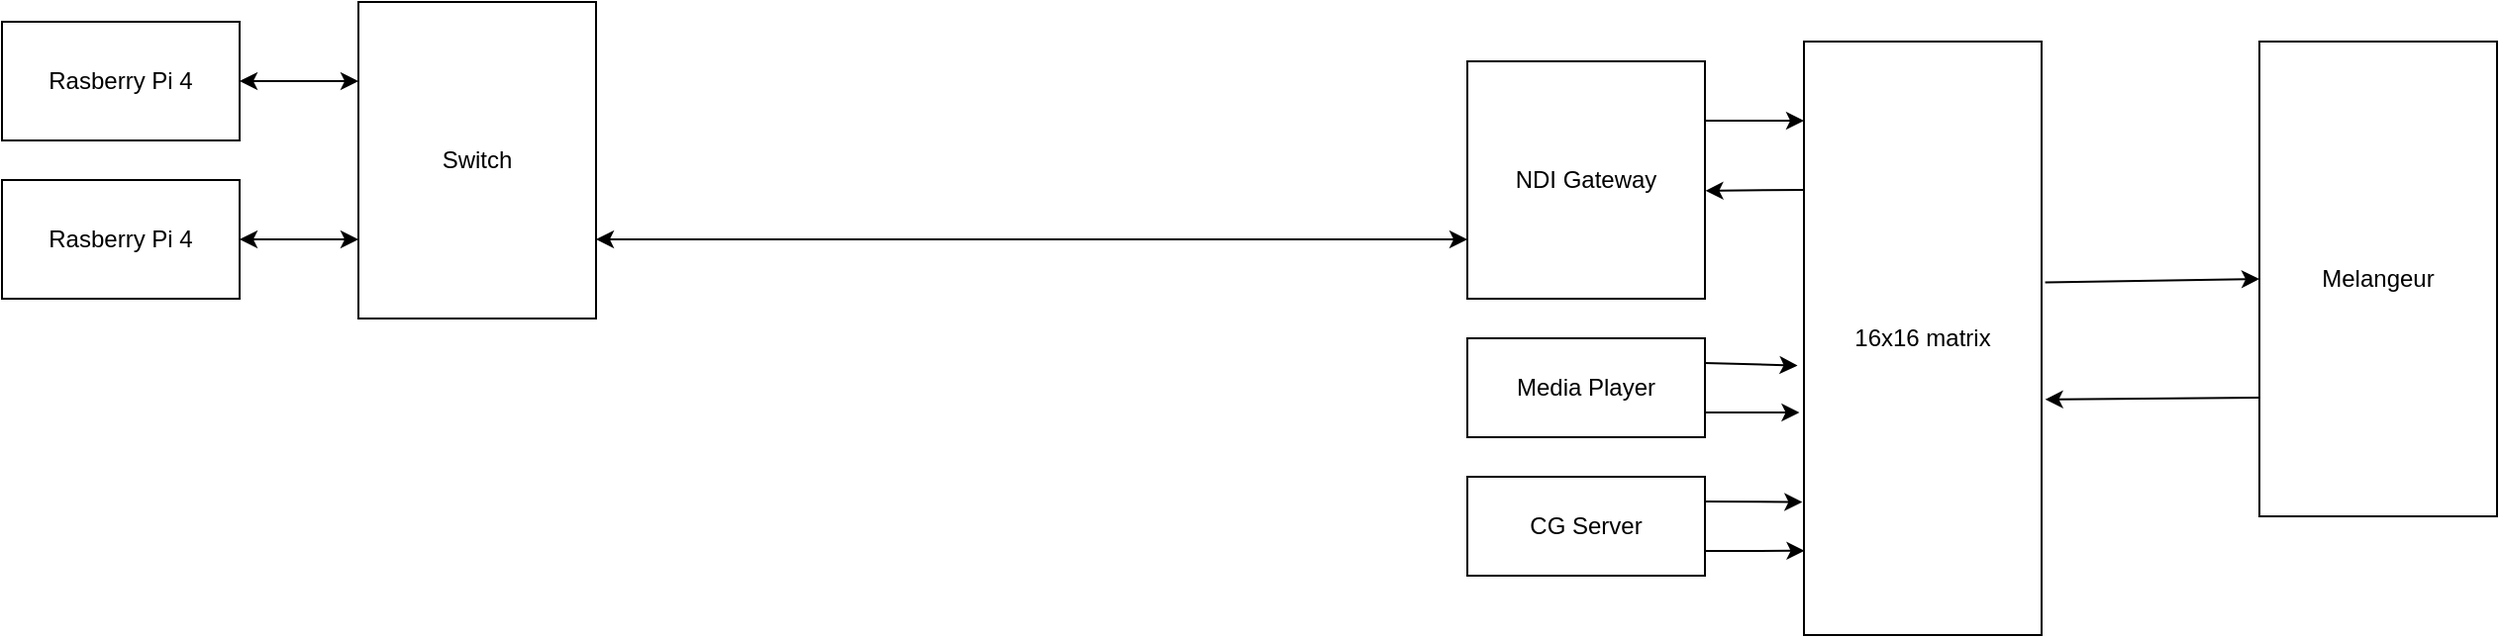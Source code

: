 <mxfile version="22.0.8" type="github">
  <diagram name="Page-1" id="huXib3_UpxiIcokg_2-L">
    <mxGraphModel dx="1500" dy="797" grid="1" gridSize="10" guides="1" tooltips="1" connect="1" arrows="1" fold="1" page="1" pageScale="1" pageWidth="1654" pageHeight="1169" math="0" shadow="0">
      <root>
        <mxCell id="0" />
        <mxCell id="1" parent="0" />
        <mxCell id="A3nxTUrVnWNC7ZoqORWL-1" value="NDI Gateway" style="rounded=0;whiteSpace=wrap;html=1;" vertex="1" parent="1">
          <mxGeometry x="860" y="340" width="120" height="120" as="geometry" />
        </mxCell>
        <mxCell id="A3nxTUrVnWNC7ZoqORWL-2" value="Switch" style="rounded=0;whiteSpace=wrap;html=1;" vertex="1" parent="1">
          <mxGeometry x="300" y="310" width="120" height="160" as="geometry" />
        </mxCell>
        <mxCell id="A3nxTUrVnWNC7ZoqORWL-3" value="Rasberry Pi 4" style="rounded=0;whiteSpace=wrap;html=1;" vertex="1" parent="1">
          <mxGeometry x="120" y="400" width="120" height="60" as="geometry" />
        </mxCell>
        <mxCell id="A3nxTUrVnWNC7ZoqORWL-4" value="Rasberry Pi 4" style="rounded=0;whiteSpace=wrap;html=1;" vertex="1" parent="1">
          <mxGeometry x="120" y="320" width="120" height="60" as="geometry" />
        </mxCell>
        <mxCell id="A3nxTUrVnWNC7ZoqORWL-5" value="" style="endArrow=classic;startArrow=classic;html=1;rounded=0;exitX=1;exitY=0.5;exitDx=0;exitDy=0;entryX=0;entryY=0.75;entryDx=0;entryDy=0;" edge="1" parent="1" source="A3nxTUrVnWNC7ZoqORWL-3" target="A3nxTUrVnWNC7ZoqORWL-2">
          <mxGeometry width="50" height="50" relative="1" as="geometry">
            <mxPoint x="430" y="570" as="sourcePoint" />
            <mxPoint x="480" y="520" as="targetPoint" />
          </mxGeometry>
        </mxCell>
        <mxCell id="A3nxTUrVnWNC7ZoqORWL-7" value="" style="endArrow=classic;startArrow=classic;html=1;rounded=0;exitX=1;exitY=0.5;exitDx=0;exitDy=0;entryX=0;entryY=0.25;entryDx=0;entryDy=0;" edge="1" parent="1" source="A3nxTUrVnWNC7ZoqORWL-4" target="A3nxTUrVnWNC7ZoqORWL-2">
          <mxGeometry width="50" height="50" relative="1" as="geometry">
            <mxPoint x="430" y="570" as="sourcePoint" />
            <mxPoint x="480" y="520" as="targetPoint" />
          </mxGeometry>
        </mxCell>
        <mxCell id="A3nxTUrVnWNC7ZoqORWL-8" value="" style="endArrow=classic;startArrow=classic;html=1;rounded=0;exitX=1;exitY=0.75;exitDx=0;exitDy=0;entryX=0;entryY=0.75;entryDx=0;entryDy=0;" edge="1" parent="1" source="A3nxTUrVnWNC7ZoqORWL-2" target="A3nxTUrVnWNC7ZoqORWL-1">
          <mxGeometry width="50" height="50" relative="1" as="geometry">
            <mxPoint x="800" y="570" as="sourcePoint" />
            <mxPoint x="850" y="520" as="targetPoint" />
          </mxGeometry>
        </mxCell>
        <mxCell id="A3nxTUrVnWNC7ZoqORWL-9" value="Melangeur" style="rounded=0;whiteSpace=wrap;html=1;" vertex="1" parent="1">
          <mxGeometry x="1260" y="330" width="120" height="240" as="geometry" />
        </mxCell>
        <mxCell id="A3nxTUrVnWNC7ZoqORWL-12" value="16x16 matrix" style="rounded=0;whiteSpace=wrap;html=1;" vertex="1" parent="1">
          <mxGeometry x="1030" y="330" width="120" height="300" as="geometry" />
        </mxCell>
        <mxCell id="A3nxTUrVnWNC7ZoqORWL-13" value="" style="endArrow=classic;html=1;rounded=0;exitX=1;exitY=0.25;exitDx=0;exitDy=0;" edge="1" parent="1" source="A3nxTUrVnWNC7ZoqORWL-1">
          <mxGeometry width="50" height="50" relative="1" as="geometry">
            <mxPoint x="920" y="620" as="sourcePoint" />
            <mxPoint x="1030" y="370" as="targetPoint" />
          </mxGeometry>
        </mxCell>
        <mxCell id="A3nxTUrVnWNC7ZoqORWL-14" value="" style="endArrow=classic;html=1;rounded=0;exitX=0;exitY=0.25;exitDx=0;exitDy=0;entryX=1.002;entryY=0.545;entryDx=0;entryDy=0;entryPerimeter=0;" edge="1" parent="1" source="A3nxTUrVnWNC7ZoqORWL-12" target="A3nxTUrVnWNC7ZoqORWL-1">
          <mxGeometry width="50" height="50" relative="1" as="geometry">
            <mxPoint x="940" y="480" as="sourcePoint" />
            <mxPoint x="990" y="430" as="targetPoint" />
          </mxGeometry>
        </mxCell>
        <mxCell id="A3nxTUrVnWNC7ZoqORWL-15" value="" style="endArrow=classic;html=1;rounded=0;exitX=0;exitY=0.75;exitDx=0;exitDy=0;entryX=1.015;entryY=0.603;entryDx=0;entryDy=0;entryPerimeter=0;" edge="1" parent="1" source="A3nxTUrVnWNC7ZoqORWL-9" target="A3nxTUrVnWNC7ZoqORWL-12">
          <mxGeometry width="50" height="50" relative="1" as="geometry">
            <mxPoint x="1040" y="630" as="sourcePoint" />
            <mxPoint x="1090" y="580" as="targetPoint" />
          </mxGeometry>
        </mxCell>
        <mxCell id="A3nxTUrVnWNC7ZoqORWL-16" value="" style="endArrow=classic;html=1;rounded=0;entryX=0;entryY=0.5;entryDx=0;entryDy=0;exitX=1.015;exitY=0.406;exitDx=0;exitDy=0;exitPerimeter=0;" edge="1" parent="1" source="A3nxTUrVnWNC7ZoqORWL-12" target="A3nxTUrVnWNC7ZoqORWL-9">
          <mxGeometry width="50" height="50" relative="1" as="geometry">
            <mxPoint x="1040" y="630" as="sourcePoint" />
            <mxPoint x="1090" y="580" as="targetPoint" />
          </mxGeometry>
        </mxCell>
        <mxCell id="A3nxTUrVnWNC7ZoqORWL-17" value="Media Player" style="rounded=0;whiteSpace=wrap;html=1;" vertex="1" parent="1">
          <mxGeometry x="860" y="480" width="120" height="50" as="geometry" />
        </mxCell>
        <mxCell id="A3nxTUrVnWNC7ZoqORWL-20" value="CG Server" style="rounded=0;whiteSpace=wrap;html=1;" vertex="1" parent="1">
          <mxGeometry x="860" y="550" width="120" height="50" as="geometry" />
        </mxCell>
        <mxCell id="A3nxTUrVnWNC7ZoqORWL-21" value="" style="endArrow=classic;html=1;rounded=0;exitX=1;exitY=0.25;exitDx=0;exitDy=0;entryX=-0.007;entryY=0.776;entryDx=0;entryDy=0;entryPerimeter=0;" edge="1" parent="1" source="A3nxTUrVnWNC7ZoqORWL-20" target="A3nxTUrVnWNC7ZoqORWL-12">
          <mxGeometry width="50" height="50" relative="1" as="geometry">
            <mxPoint x="1000" y="620" as="sourcePoint" />
            <mxPoint x="1050" y="570" as="targetPoint" />
          </mxGeometry>
        </mxCell>
        <mxCell id="A3nxTUrVnWNC7ZoqORWL-22" value="" style="endArrow=classic;html=1;rounded=0;entryX=0.002;entryY=0.858;entryDx=0;entryDy=0;entryPerimeter=0;exitX=1;exitY=0.75;exitDx=0;exitDy=0;" edge="1" parent="1" source="A3nxTUrVnWNC7ZoqORWL-20" target="A3nxTUrVnWNC7ZoqORWL-12">
          <mxGeometry width="50" height="50" relative="1" as="geometry">
            <mxPoint x="990" y="620" as="sourcePoint" />
            <mxPoint x="1040" y="570" as="targetPoint" />
          </mxGeometry>
        </mxCell>
        <mxCell id="A3nxTUrVnWNC7ZoqORWL-23" value="" style="endArrow=classic;html=1;rounded=0;exitX=1;exitY=0.75;exitDx=0;exitDy=0;entryX=-0.019;entryY=0.625;entryDx=0;entryDy=0;entryPerimeter=0;" edge="1" parent="1" source="A3nxTUrVnWNC7ZoqORWL-17" target="A3nxTUrVnWNC7ZoqORWL-12">
          <mxGeometry width="50" height="50" relative="1" as="geometry">
            <mxPoint x="1140" y="560" as="sourcePoint" />
            <mxPoint x="1190" y="510" as="targetPoint" />
          </mxGeometry>
        </mxCell>
        <mxCell id="A3nxTUrVnWNC7ZoqORWL-24" value="" style="endArrow=classic;html=1;rounded=0;exitX=1;exitY=0.25;exitDx=0;exitDy=0;entryX=-0.027;entryY=0.546;entryDx=0;entryDy=0;entryPerimeter=0;" edge="1" parent="1" source="A3nxTUrVnWNC7ZoqORWL-17" target="A3nxTUrVnWNC7ZoqORWL-12">
          <mxGeometry width="50" height="50" relative="1" as="geometry">
            <mxPoint x="1140" y="560" as="sourcePoint" />
            <mxPoint x="1190" y="510" as="targetPoint" />
          </mxGeometry>
        </mxCell>
      </root>
    </mxGraphModel>
  </diagram>
</mxfile>
